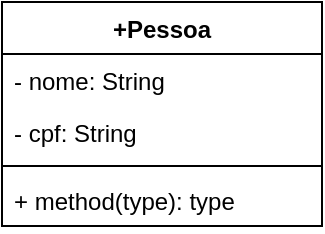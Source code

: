 <mxfile version="21.0.6" type="github">
  <diagram name="Página-1" id="w4dack0DZK9mibiYDhm6">
    <mxGraphModel dx="1290" dy="619" grid="1" gridSize="10" guides="1" tooltips="1" connect="1" arrows="1" fold="1" page="1" pageScale="1" pageWidth="827" pageHeight="1169" math="0" shadow="0">
      <root>
        <mxCell id="0" />
        <mxCell id="1" parent="0" />
        <mxCell id="keoGJfwxfNlejUzIRjcz-1" value="+Pessoa" style="swimlane;fontStyle=1;align=center;verticalAlign=top;childLayout=stackLayout;horizontal=1;startSize=26;horizontalStack=0;resizeParent=1;resizeParentMax=0;resizeLast=0;collapsible=1;marginBottom=0;whiteSpace=wrap;html=1;" vertex="1" parent="1">
          <mxGeometry x="140" y="130" width="160" height="112" as="geometry" />
        </mxCell>
        <mxCell id="keoGJfwxfNlejUzIRjcz-2" value="- nome: String" style="text;strokeColor=none;fillColor=none;align=left;verticalAlign=top;spacingLeft=4;spacingRight=4;overflow=hidden;rotatable=0;points=[[0,0.5],[1,0.5]];portConstraint=eastwest;whiteSpace=wrap;html=1;" vertex="1" parent="keoGJfwxfNlejUzIRjcz-1">
          <mxGeometry y="26" width="160" height="26" as="geometry" />
        </mxCell>
        <mxCell id="keoGJfwxfNlejUzIRjcz-6" value="- cpf: String" style="text;strokeColor=none;fillColor=none;align=left;verticalAlign=top;spacingLeft=4;spacingRight=4;overflow=hidden;rotatable=0;points=[[0,0.5],[1,0.5]];portConstraint=eastwest;whiteSpace=wrap;html=1;" vertex="1" parent="keoGJfwxfNlejUzIRjcz-1">
          <mxGeometry y="52" width="160" height="26" as="geometry" />
        </mxCell>
        <mxCell id="keoGJfwxfNlejUzIRjcz-3" value="" style="line;strokeWidth=1;fillColor=none;align=left;verticalAlign=middle;spacingTop=-1;spacingLeft=3;spacingRight=3;rotatable=0;labelPosition=right;points=[];portConstraint=eastwest;strokeColor=inherit;" vertex="1" parent="keoGJfwxfNlejUzIRjcz-1">
          <mxGeometry y="78" width="160" height="8" as="geometry" />
        </mxCell>
        <mxCell id="keoGJfwxfNlejUzIRjcz-4" value="+ method(type): type" style="text;strokeColor=none;fillColor=none;align=left;verticalAlign=top;spacingLeft=4;spacingRight=4;overflow=hidden;rotatable=0;points=[[0,0.5],[1,0.5]];portConstraint=eastwest;whiteSpace=wrap;html=1;" vertex="1" parent="keoGJfwxfNlejUzIRjcz-1">
          <mxGeometry y="86" width="160" height="26" as="geometry" />
        </mxCell>
      </root>
    </mxGraphModel>
  </diagram>
</mxfile>
